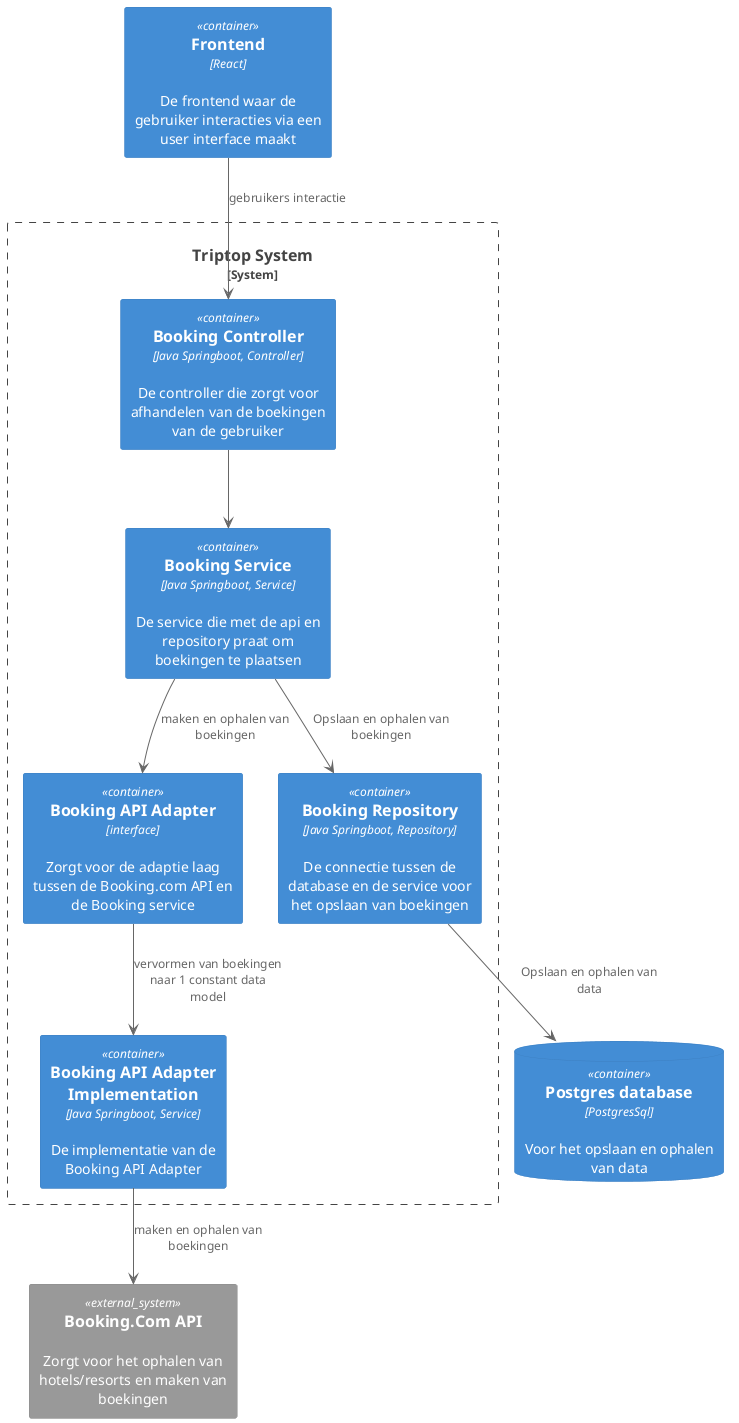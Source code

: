 @startuml
!include <C4/C4>
!include <C4/C4_Context>
!include <C4/C4_Container>

' gekozen ontwerpvraag:
' Hoe zorg je ervoor dat je bij een wijziging in de datastructuur van een externe service niet de hele applicatie hoeft aan te passen?

Container(website, "Frontend", "React", "De frontend waar de gebruiker interacties via een user interface maakt")

System_Boundary(triptop, "Triptop System") {
    Container(bookingC, "Booking Controller", "Java Springboot, Controller", "De controller die zorgt voor afhandelen van de boekingen van de gebruiker")
    Container(bookingS, "Booking Service", "Java Springboot, Service", "De service die met de api en repository praat om boekingen te plaatsen")
    Container(bookingSA, "Booking API Adapter", "interface", "Zorgt voor de adaptie laag tussen de Booking.com API en de Booking service")
    Container(bookingSAImpl, "Booking API Adapter Implementation", "Java Springboot, Service", "De implementatie van de Booking API Adapter")
    Container(bookingR, "Booking Repository", "Java Springboot, Repository", "De connectie tussen de database en de service voor het opslaan van boekingen")
}

ContainerDb(database, "Postgres database", "PostgresSql", "Voor het opslaan en ophalen van data")

System_Ext(bookingApi, "Booking.Com API", "Zorgt voor het ophalen van hotels/resorts en maken van boekingen")

website --> bookingC : "gebruikers interactie"
bookingC --> bookingS : ""
bookingS --> bookingSA : "maken en ophalen van boekingen"
bookingSA --> bookingSAImpl : "vervormen van boekingen naar 1 constant data model"
bookingSAImpl --> bookingApi : "maken en ophalen van boekingen"
bookingS --> bookingR : "Opslaan en ophalen van boekingen"
bookingR --> database : "Opslaan en ophalen van data"

@enduml